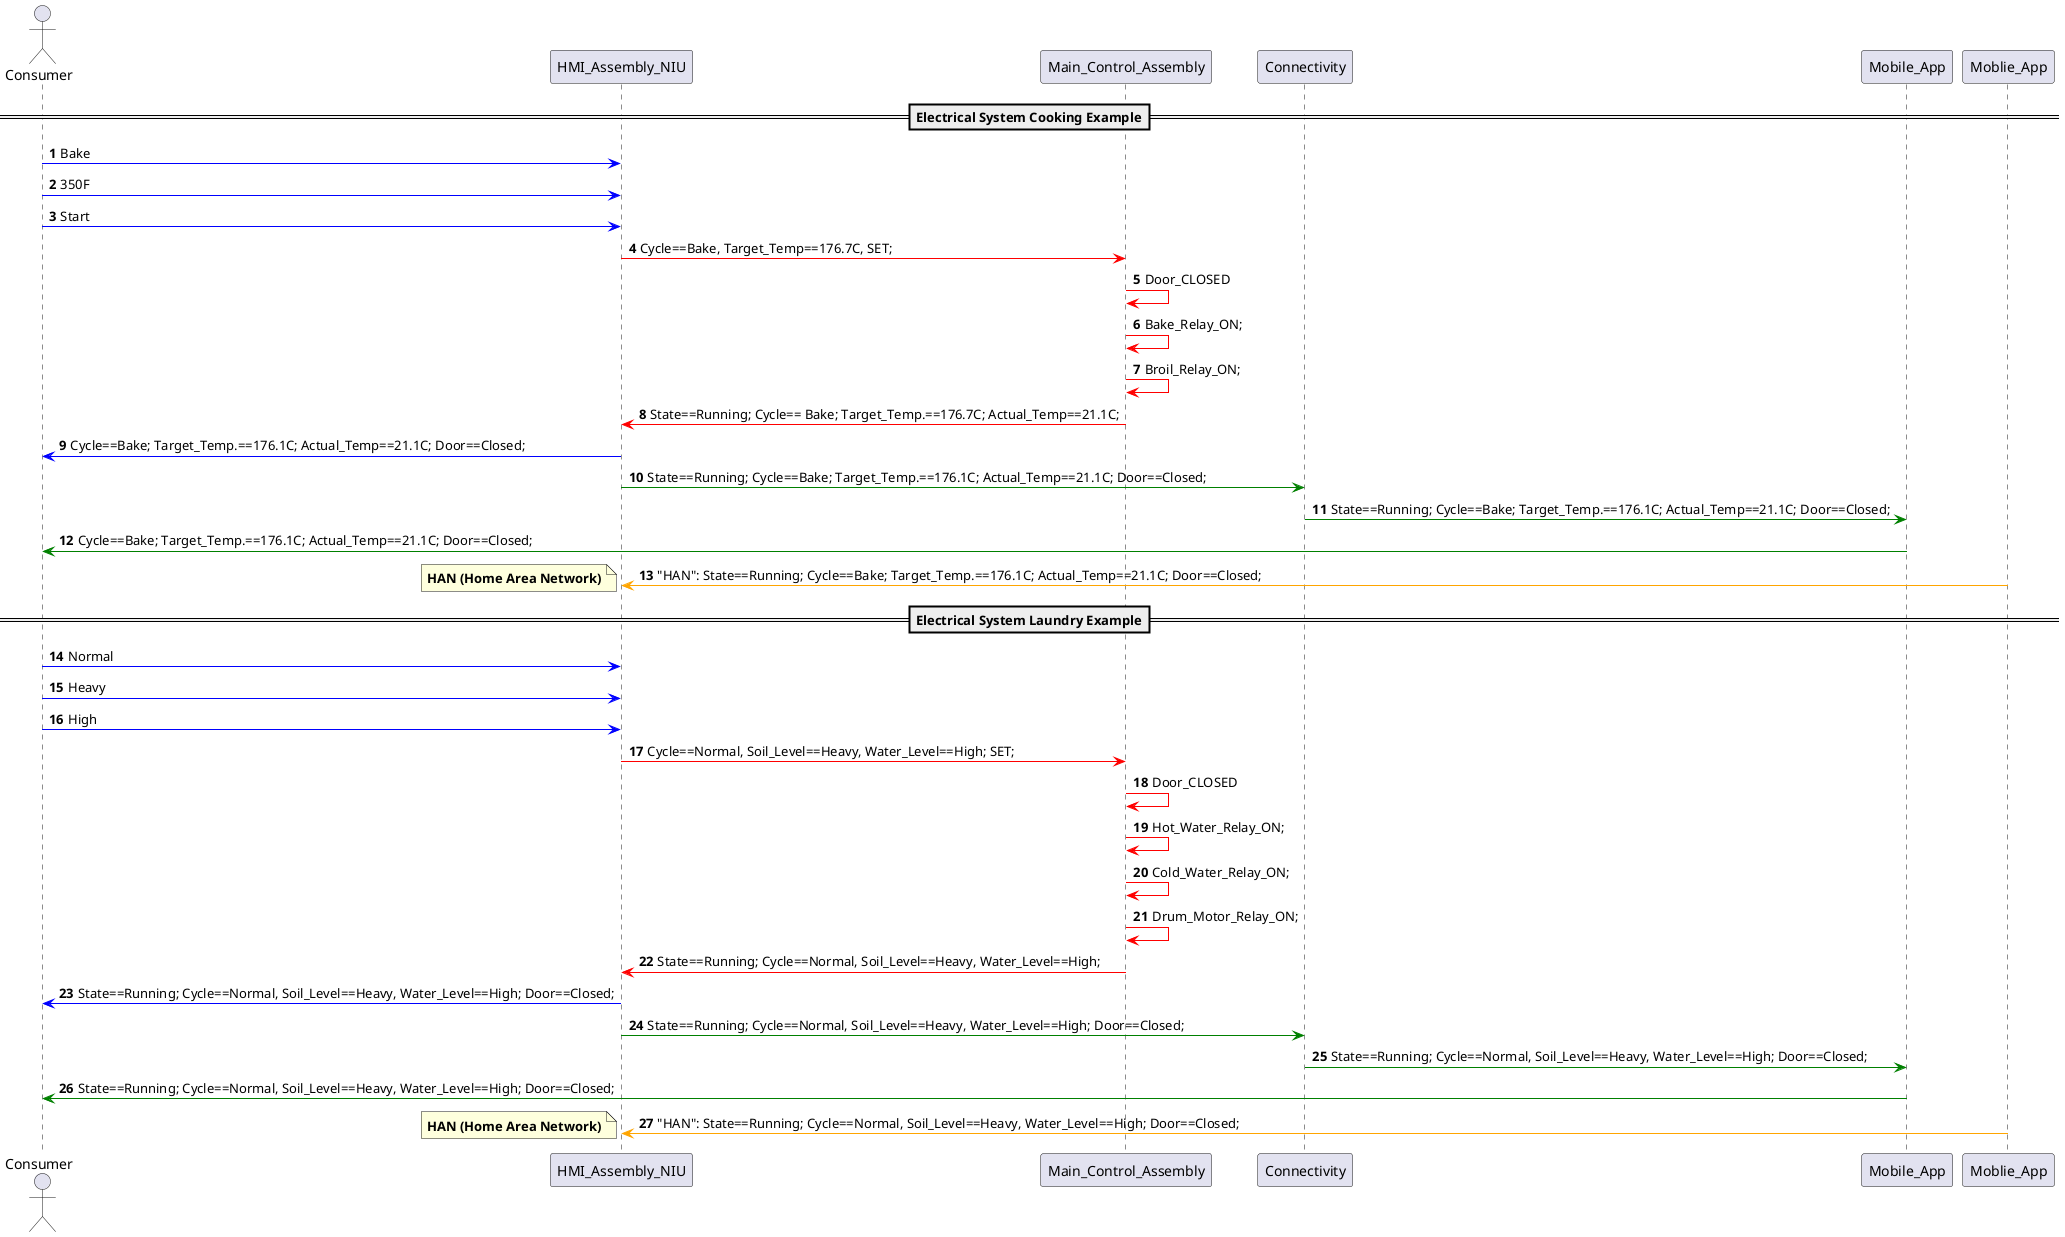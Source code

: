 @startuml process


    autonumber
    actor Consumer


    ==Electrical System Cooking Example==
    Consumer -[#blue]> HMI_Assembly_NIU: Bake
    Consumer -[#blue]> HMI_Assembly_NIU: 350F
    Consumer -[#blue]> HMI_Assembly_NIU: Start
    HMI_Assembly_NIU -[#red]> Main_Control_Assembly : Cycle==Bake, Target_Temp==176.7C, SET;
    Main_Control_Assembly -[#red]> Main_Control_Assembly: Door_CLOSED
    Main_Control_Assembly -[#red]> Main_Control_Assembly: Bake_Relay_ON;
    Main_Control_Assembly -[#red]> Main_Control_Assembly: Broil_Relay_ON;
    Main_Control_Assembly -[#red]> HMI_Assembly_NIU: State==Running; Cycle== Bake; Target_Temp.==176.7C; Actual_Temp==21.1C;
    HMI_Assembly_NIU -[#blue]> Consumer: Cycle==Bake; Target_Temp.==176.1C; Actual_Temp==21.1C; Door==Closed;
    HMI_Assembly_NIU -[#green]> Connectivity: State==Running; Cycle==Bake; Target_Temp.==176.1C; Actual_Temp==21.1C; Door==Closed;
    Connectivity -[#green]> Mobile_App: State==Running; Cycle==Bake; Target_Temp.==176.1C; Actual_Temp==21.1C; Door==Closed;
    Mobile_App -[#green]> Consumer: Cycle==Bake; Target_Temp.==176.1C; Actual_Temp==21.1C; Door==Closed;
    Moblie_App -[#orange]> HMI_Assembly_NIU: "HAN": State==Running; Cycle==Bake; Target_Temp.==176.1C; Actual_Temp==21.1C; Door==Closed;
   note left 
    **HAN (Home Area Network)**
    end note

    ==Electrical System Laundry Example==
    Consumer -[#blue]> HMI_Assembly_NIU: Normal
    Consumer -[#blue]> HMI_Assembly_NIU: Heavy
    Consumer -[#blue]> HMI_Assembly_NIU: High
    HMI_Assembly_NIU -[#red]> Main_Control_Assembly : Cycle==Normal, Soil_Level==Heavy, Water_Level==High; SET;
    Main_Control_Assembly -[#red]> Main_Control_Assembly: Door_CLOSED
    Main_Control_Assembly -[#red]> Main_Control_Assembly: Hot_Water_Relay_ON;
    Main_Control_Assembly -[#red]> Main_Control_Assembly: Cold_Water_Relay_ON;
    Main_Control_Assembly -[#red]> Main_Control_Assembly: Drum_Motor_Relay_ON;
    Main_Control_Assembly -[#red]> HMI_Assembly_NIU: State==Running; Cycle==Normal, Soil_Level==Heavy, Water_Level==High;
    HMI_Assembly_NIU -[#blue]> Consumer: State==Running; Cycle==Normal, Soil_Level==Heavy, Water_Level==High; Door==Closed;
    HMI_Assembly_NIU -[#green]> Connectivity: State==Running; Cycle==Normal, Soil_Level==Heavy, Water_Level==High; Door==Closed;
    Connectivity -[#green]> Mobile_App: State==Running; Cycle==Normal, Soil_Level==Heavy, Water_Level==High; Door==Closed;
    Mobile_App -[#green]> Consumer: State==Running; Cycle==Normal, Soil_Level==Heavy, Water_Level==High; Door==Closed;
    Moblie_App -[#orange]> HMI_Assembly_NIU: "HAN": State==Running; Cycle==Normal, Soil_Level==Heavy, Water_Level==High; Door==Closed;
   note left 
    **HAN (Home Area Network)**
    end note
@enduml